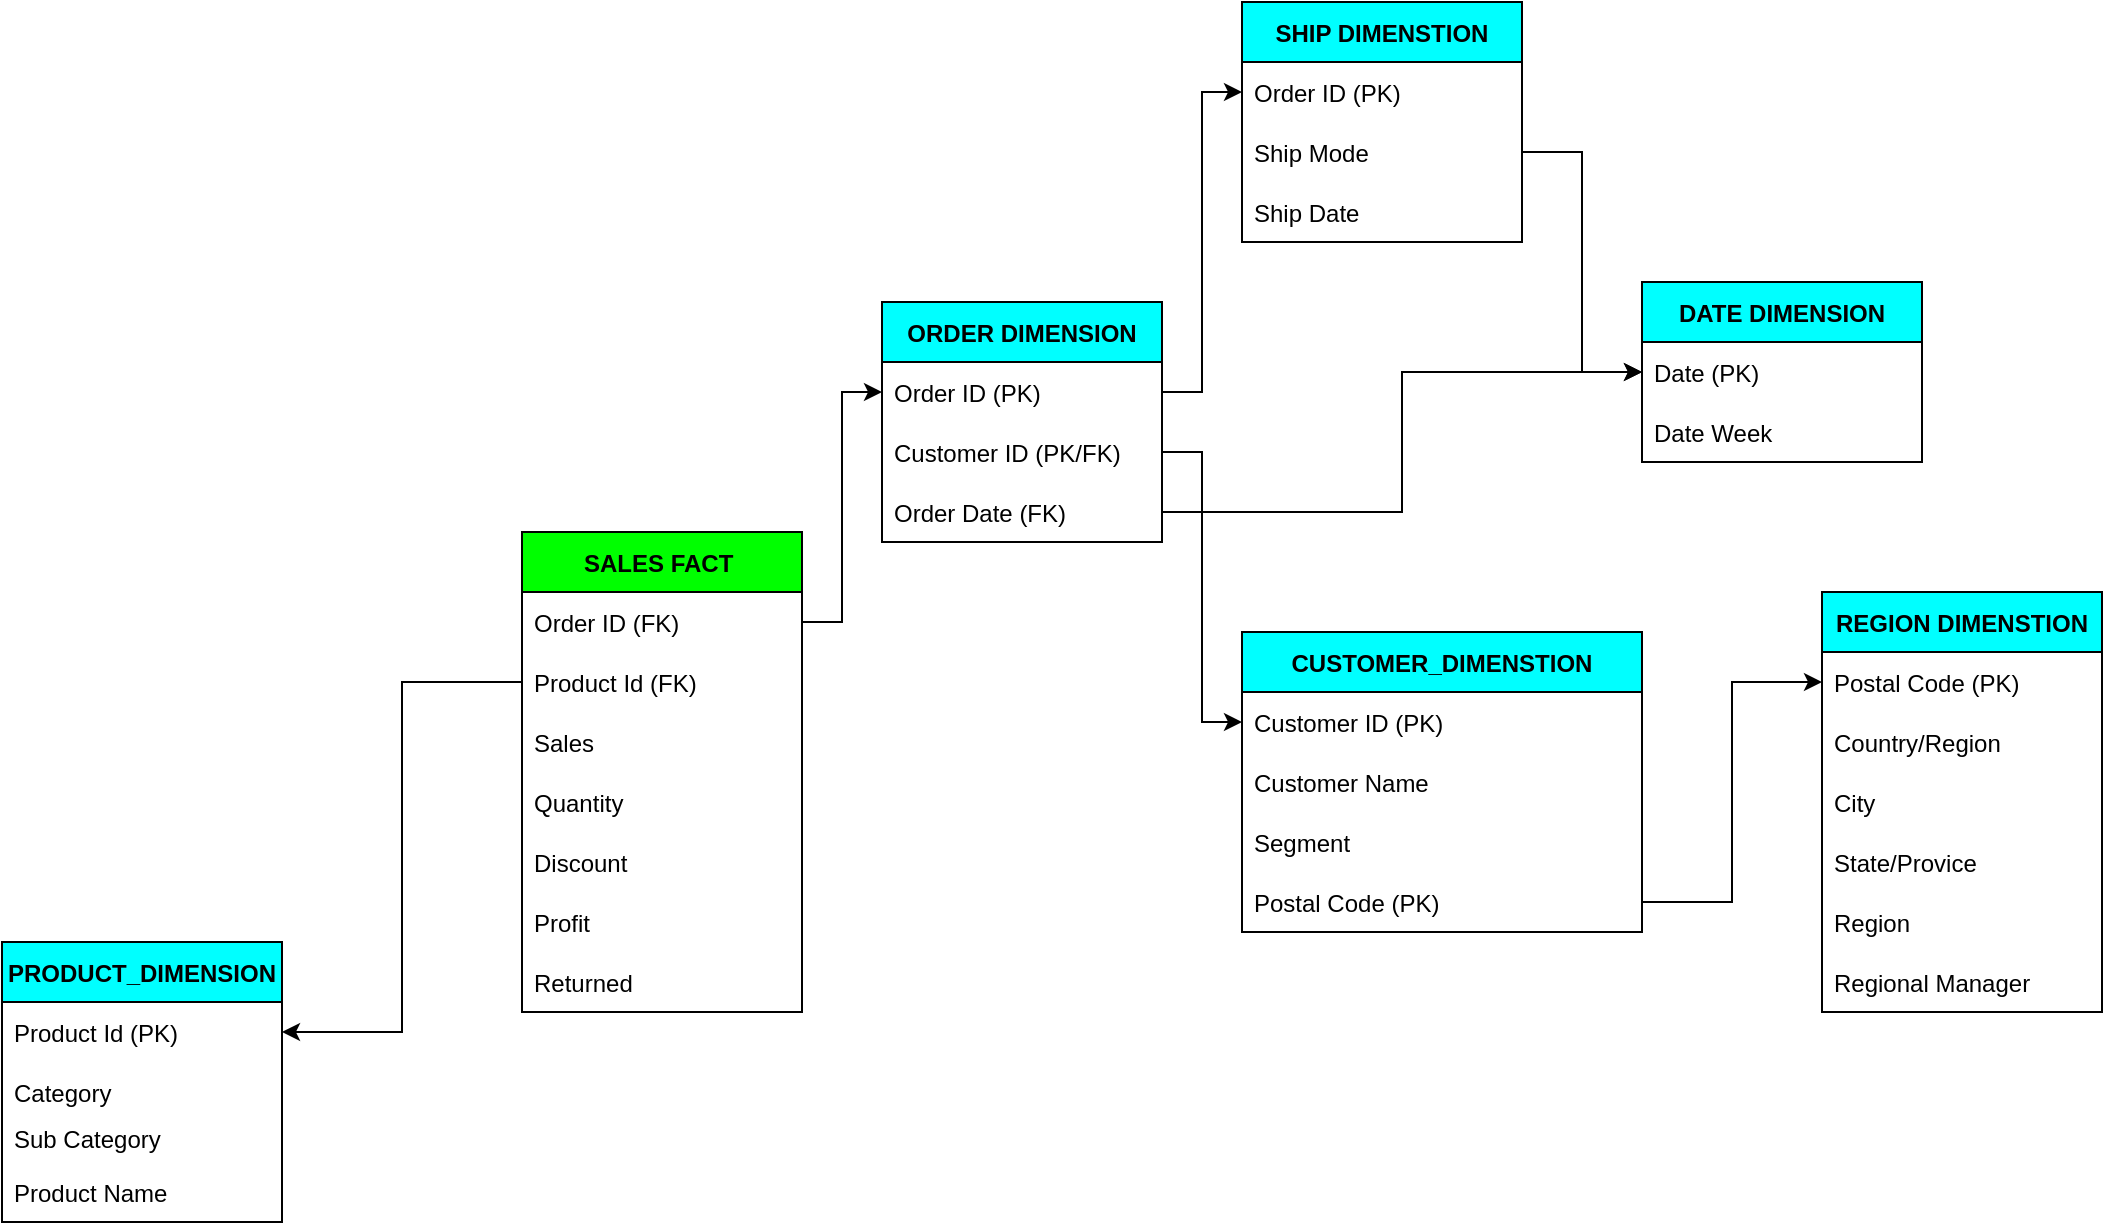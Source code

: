 <mxfile version="20.2.8" type="github">
  <diagram name="Page-1" id="a7904f86-f2b4-8e86-fa97-74104820619b">
    <mxGraphModel dx="1662" dy="1644" grid="1" gridSize="10" guides="1" tooltips="1" connect="1" arrows="1" fold="1" page="1" pageScale="1" pageWidth="1100" pageHeight="850" background="none" math="0" shadow="0">
      <root>
        <mxCell id="0" />
        <mxCell id="1" parent="0" />
        <mxCell id="c_oxZ00EGtiSuAwSzDsa-139" value="ORDER DIMENSION" style="swimlane;fontStyle=1;childLayout=stackLayout;horizontal=1;startSize=30;horizontalStack=0;resizeParent=1;resizeParentMax=0;resizeLast=0;collapsible=1;marginBottom=0;fillColor=#00FFFF;" parent="1" vertex="1">
          <mxGeometry x="450" y="-480" width="140" height="120" as="geometry" />
        </mxCell>
        <mxCell id="c_oxZ00EGtiSuAwSzDsa-140" value="Order ID (PK)" style="text;strokeColor=none;fillColor=none;align=left;verticalAlign=middle;spacingLeft=4;spacingRight=4;overflow=hidden;points=[[0,0.5],[1,0.5]];portConstraint=eastwest;rotatable=0;" parent="c_oxZ00EGtiSuAwSzDsa-139" vertex="1">
          <mxGeometry y="30" width="140" height="30" as="geometry" />
        </mxCell>
        <mxCell id="c_oxZ00EGtiSuAwSzDsa-141" value="Customer ID (PK/FK)" style="text;strokeColor=none;fillColor=none;align=left;verticalAlign=middle;spacingLeft=4;spacingRight=4;overflow=hidden;points=[[0,0.5],[1,0.5]];portConstraint=eastwest;rotatable=0;" parent="c_oxZ00EGtiSuAwSzDsa-139" vertex="1">
          <mxGeometry y="60" width="140" height="30" as="geometry" />
        </mxCell>
        <mxCell id="c_oxZ00EGtiSuAwSzDsa-142" value="Order Date (FK)" style="text;strokeColor=none;fillColor=none;align=left;verticalAlign=middle;spacingLeft=4;spacingRight=4;overflow=hidden;points=[[0,0.5],[1,0.5]];portConstraint=eastwest;rotatable=0;" parent="c_oxZ00EGtiSuAwSzDsa-139" vertex="1">
          <mxGeometry y="90" width="140" height="30" as="geometry" />
        </mxCell>
        <mxCell id="c_oxZ00EGtiSuAwSzDsa-143" value="DATE DIMENSION" style="swimlane;fontStyle=1;childLayout=stackLayout;horizontal=1;startSize=30;horizontalStack=0;resizeParent=1;resizeParentMax=0;resizeLast=0;collapsible=1;marginBottom=0;fillColor=#00FFFF;" parent="1" vertex="1">
          <mxGeometry x="830" y="-490" width="140" height="90" as="geometry" />
        </mxCell>
        <mxCell id="c_oxZ00EGtiSuAwSzDsa-144" value="Date (PK)" style="text;strokeColor=none;fillColor=none;align=left;verticalAlign=middle;spacingLeft=4;spacingRight=4;overflow=hidden;points=[[0,0.5],[1,0.5]];portConstraint=eastwest;rotatable=0;" parent="c_oxZ00EGtiSuAwSzDsa-143" vertex="1">
          <mxGeometry y="30" width="140" height="30" as="geometry" />
        </mxCell>
        <mxCell id="c_oxZ00EGtiSuAwSzDsa-145" value="Date Week" style="text;strokeColor=none;fillColor=none;align=left;verticalAlign=middle;spacingLeft=4;spacingRight=4;overflow=hidden;points=[[0,0.5],[1,0.5]];portConstraint=eastwest;rotatable=0;" parent="c_oxZ00EGtiSuAwSzDsa-143" vertex="1">
          <mxGeometry y="60" width="140" height="30" as="geometry" />
        </mxCell>
        <mxCell id="c_oxZ00EGtiSuAwSzDsa-146" value="SALES FACT " style="swimlane;fontStyle=1;childLayout=stackLayout;horizontal=1;startSize=30;horizontalStack=0;resizeParent=1;resizeParentMax=0;resizeLast=0;collapsible=1;marginBottom=0;fillColor=#00FF00;" parent="1" vertex="1">
          <mxGeometry x="270" y="-365" width="140" height="240" as="geometry" />
        </mxCell>
        <mxCell id="c_oxZ00EGtiSuAwSzDsa-147" value="Order ID (FK)" style="text;strokeColor=none;fillColor=none;align=left;verticalAlign=middle;spacingLeft=4;spacingRight=4;overflow=hidden;points=[[0,0.5],[1,0.5]];portConstraint=eastwest;rotatable=0;" parent="c_oxZ00EGtiSuAwSzDsa-146" vertex="1">
          <mxGeometry y="30" width="140" height="30" as="geometry" />
        </mxCell>
        <mxCell id="c_oxZ00EGtiSuAwSzDsa-148" value="Product Id (FK)" style="text;strokeColor=none;fillColor=none;align=left;verticalAlign=middle;spacingLeft=4;spacingRight=4;overflow=hidden;points=[[0,0.5],[1,0.5]];portConstraint=eastwest;rotatable=0;" parent="c_oxZ00EGtiSuAwSzDsa-146" vertex="1">
          <mxGeometry y="60" width="140" height="30" as="geometry" />
        </mxCell>
        <mxCell id="c_oxZ00EGtiSuAwSzDsa-149" value="Sales" style="text;strokeColor=none;fillColor=none;align=left;verticalAlign=middle;spacingLeft=4;spacingRight=4;overflow=hidden;points=[[0,0.5],[1,0.5]];portConstraint=eastwest;rotatable=0;" parent="c_oxZ00EGtiSuAwSzDsa-146" vertex="1">
          <mxGeometry y="90" width="140" height="30" as="geometry" />
        </mxCell>
        <mxCell id="c_oxZ00EGtiSuAwSzDsa-150" value="Quantity" style="text;strokeColor=none;fillColor=none;align=left;verticalAlign=middle;spacingLeft=4;spacingRight=4;overflow=hidden;points=[[0,0.5],[1,0.5]];portConstraint=eastwest;rotatable=0;" parent="c_oxZ00EGtiSuAwSzDsa-146" vertex="1">
          <mxGeometry y="120" width="140" height="30" as="geometry" />
        </mxCell>
        <mxCell id="c_oxZ00EGtiSuAwSzDsa-151" value="Discount" style="text;strokeColor=none;fillColor=none;align=left;verticalAlign=middle;spacingLeft=4;spacingRight=4;overflow=hidden;points=[[0,0.5],[1,0.5]];portConstraint=eastwest;rotatable=0;" parent="c_oxZ00EGtiSuAwSzDsa-146" vertex="1">
          <mxGeometry y="150" width="140" height="30" as="geometry" />
        </mxCell>
        <mxCell id="c_oxZ00EGtiSuAwSzDsa-152" value="Profit" style="text;strokeColor=none;fillColor=none;align=left;verticalAlign=middle;spacingLeft=4;spacingRight=4;overflow=hidden;points=[[0,0.5],[1,0.5]];portConstraint=eastwest;rotatable=0;" parent="c_oxZ00EGtiSuAwSzDsa-146" vertex="1">
          <mxGeometry y="180" width="140" height="30" as="geometry" />
        </mxCell>
        <mxCell id="c_oxZ00EGtiSuAwSzDsa-153" value="Returned" style="text;strokeColor=none;fillColor=none;align=left;verticalAlign=middle;spacingLeft=4;spacingRight=4;overflow=hidden;points=[[0,0.5],[1,0.5]];portConstraint=eastwest;rotatable=0;" parent="c_oxZ00EGtiSuAwSzDsa-146" vertex="1">
          <mxGeometry y="210" width="140" height="30" as="geometry" />
        </mxCell>
        <mxCell id="c_oxZ00EGtiSuAwSzDsa-154" value="CUSTOMER_DIMENSTION" style="swimlane;fontStyle=1;childLayout=stackLayout;horizontal=1;startSize=30;horizontalStack=0;resizeParent=1;resizeParentMax=0;resizeLast=0;collapsible=1;marginBottom=0;fillColor=#00FFFF;" parent="1" vertex="1">
          <mxGeometry x="630" y="-315" width="200" height="150" as="geometry" />
        </mxCell>
        <mxCell id="c_oxZ00EGtiSuAwSzDsa-155" value="Customer ID (PK)" style="text;strokeColor=none;fillColor=none;align=left;verticalAlign=middle;spacingLeft=4;spacingRight=4;overflow=hidden;points=[[0,0.5],[1,0.5]];portConstraint=eastwest;rotatable=0;" parent="c_oxZ00EGtiSuAwSzDsa-154" vertex="1">
          <mxGeometry y="30" width="200" height="30" as="geometry" />
        </mxCell>
        <mxCell id="c_oxZ00EGtiSuAwSzDsa-156" value="Customer Name" style="text;strokeColor=none;fillColor=none;align=left;verticalAlign=middle;spacingLeft=4;spacingRight=4;overflow=hidden;points=[[0,0.5],[1,0.5]];portConstraint=eastwest;rotatable=0;" parent="c_oxZ00EGtiSuAwSzDsa-154" vertex="1">
          <mxGeometry y="60" width="200" height="30" as="geometry" />
        </mxCell>
        <mxCell id="c_oxZ00EGtiSuAwSzDsa-157" value="Segment " style="text;strokeColor=none;fillColor=none;align=left;verticalAlign=middle;spacingLeft=4;spacingRight=4;overflow=hidden;points=[[0,0.5],[1,0.5]];portConstraint=eastwest;rotatable=0;" parent="c_oxZ00EGtiSuAwSzDsa-154" vertex="1">
          <mxGeometry y="90" width="200" height="30" as="geometry" />
        </mxCell>
        <mxCell id="c_oxZ00EGtiSuAwSzDsa-158" value="Postal Code (PK)" style="text;strokeColor=none;fillColor=none;align=left;verticalAlign=middle;spacingLeft=4;spacingRight=4;overflow=hidden;points=[[0,0.5],[1,0.5]];portConstraint=eastwest;rotatable=0;" parent="c_oxZ00EGtiSuAwSzDsa-154" vertex="1">
          <mxGeometry y="120" width="200" height="30" as="geometry" />
        </mxCell>
        <mxCell id="c_oxZ00EGtiSuAwSzDsa-159" value="PRODUCT_DIMENSION" style="swimlane;fontStyle=1;childLayout=stackLayout;horizontal=1;startSize=30;horizontalStack=0;resizeParent=1;resizeParentMax=0;resizeLast=0;collapsible=1;marginBottom=0;fillColor=#00FFFF;" parent="1" vertex="1">
          <mxGeometry x="10" y="-160" width="140" height="140" as="geometry" />
        </mxCell>
        <mxCell id="c_oxZ00EGtiSuAwSzDsa-160" value="Product Id (PK)" style="text;strokeColor=none;fillColor=none;align=left;verticalAlign=middle;spacingLeft=4;spacingRight=4;overflow=hidden;points=[[0,0.5],[1,0.5]];portConstraint=eastwest;rotatable=0;" parent="c_oxZ00EGtiSuAwSzDsa-159" vertex="1">
          <mxGeometry y="30" width="140" height="30" as="geometry" />
        </mxCell>
        <mxCell id="c_oxZ00EGtiSuAwSzDsa-161" value="Category" style="text;strokeColor=none;fillColor=none;align=left;verticalAlign=middle;spacingLeft=4;spacingRight=4;overflow=hidden;points=[[0,0.5],[1,0.5]];portConstraint=eastwest;rotatable=0;" parent="c_oxZ00EGtiSuAwSzDsa-159" vertex="1">
          <mxGeometry y="60" width="140" height="30" as="geometry" />
        </mxCell>
        <mxCell id="c_oxZ00EGtiSuAwSzDsa-162" value="Sub Category&#xa;" style="text;strokeColor=none;fillColor=none;align=left;verticalAlign=middle;spacingLeft=4;spacingRight=4;overflow=hidden;points=[[0,0.5],[1,0.5]];portConstraint=eastwest;rotatable=0;" parent="c_oxZ00EGtiSuAwSzDsa-159" vertex="1">
          <mxGeometry y="90" width="140" height="20" as="geometry" />
        </mxCell>
        <mxCell id="c_oxZ00EGtiSuAwSzDsa-163" value="Product Name" style="text;strokeColor=none;fillColor=none;align=left;verticalAlign=middle;spacingLeft=4;spacingRight=4;overflow=hidden;points=[[0,0.5],[1,0.5]];portConstraint=eastwest;rotatable=0;" parent="c_oxZ00EGtiSuAwSzDsa-159" vertex="1">
          <mxGeometry y="110" width="140" height="30" as="geometry" />
        </mxCell>
        <mxCell id="c_oxZ00EGtiSuAwSzDsa-164" style="edgeStyle=orthogonalEdgeStyle;rounded=0;orthogonalLoop=1;jettySize=auto;html=1;" parent="1" source="c_oxZ00EGtiSuAwSzDsa-148" target="c_oxZ00EGtiSuAwSzDsa-160" edge="1">
          <mxGeometry relative="1" as="geometry" />
        </mxCell>
        <mxCell id="c_oxZ00EGtiSuAwSzDsa-165" value="REGION DIMENSTION" style="swimlane;fontStyle=1;childLayout=stackLayout;horizontal=1;startSize=30;horizontalStack=0;resizeParent=1;resizeParentMax=0;resizeLast=0;collapsible=1;marginBottom=0;fillColor=#00FFFF;" parent="1" vertex="1">
          <mxGeometry x="920" y="-335" width="140" height="210" as="geometry" />
        </mxCell>
        <mxCell id="c_oxZ00EGtiSuAwSzDsa-166" value="Postal Code (PK)" style="text;strokeColor=none;fillColor=none;align=left;verticalAlign=middle;spacingLeft=4;spacingRight=4;overflow=hidden;points=[[0,0.5],[1,0.5]];portConstraint=eastwest;rotatable=0;" parent="c_oxZ00EGtiSuAwSzDsa-165" vertex="1">
          <mxGeometry y="30" width="140" height="30" as="geometry" />
        </mxCell>
        <mxCell id="c_oxZ00EGtiSuAwSzDsa-167" value="Country/Region" style="text;strokeColor=none;fillColor=none;align=left;verticalAlign=middle;spacingLeft=4;spacingRight=4;overflow=hidden;points=[[0,0.5],[1,0.5]];portConstraint=eastwest;rotatable=0;" parent="c_oxZ00EGtiSuAwSzDsa-165" vertex="1">
          <mxGeometry y="60" width="140" height="30" as="geometry" />
        </mxCell>
        <mxCell id="c_oxZ00EGtiSuAwSzDsa-168" value="City " style="text;strokeColor=none;fillColor=none;align=left;verticalAlign=middle;spacingLeft=4;spacingRight=4;overflow=hidden;points=[[0,0.5],[1,0.5]];portConstraint=eastwest;rotatable=0;" parent="c_oxZ00EGtiSuAwSzDsa-165" vertex="1">
          <mxGeometry y="90" width="140" height="30" as="geometry" />
        </mxCell>
        <mxCell id="c_oxZ00EGtiSuAwSzDsa-169" value="State/Provice" style="text;strokeColor=none;fillColor=none;align=left;verticalAlign=middle;spacingLeft=4;spacingRight=4;overflow=hidden;points=[[0,0.5],[1,0.5]];portConstraint=eastwest;rotatable=0;" parent="c_oxZ00EGtiSuAwSzDsa-165" vertex="1">
          <mxGeometry y="120" width="140" height="30" as="geometry" />
        </mxCell>
        <mxCell id="c_oxZ00EGtiSuAwSzDsa-170" value="Region" style="text;strokeColor=none;fillColor=none;align=left;verticalAlign=middle;spacingLeft=4;spacingRight=4;overflow=hidden;points=[[0,0.5],[1,0.5]];portConstraint=eastwest;rotatable=0;" parent="c_oxZ00EGtiSuAwSzDsa-165" vertex="1">
          <mxGeometry y="150" width="140" height="30" as="geometry" />
        </mxCell>
        <mxCell id="c_oxZ00EGtiSuAwSzDsa-171" value="Regional Manager" style="text;strokeColor=none;fillColor=none;align=left;verticalAlign=middle;spacingLeft=4;spacingRight=4;overflow=hidden;points=[[0,0.5],[1,0.5]];portConstraint=eastwest;rotatable=0;" parent="c_oxZ00EGtiSuAwSzDsa-165" vertex="1">
          <mxGeometry y="180" width="140" height="30" as="geometry" />
        </mxCell>
        <mxCell id="c_oxZ00EGtiSuAwSzDsa-172" value="SHIP DIMENSTION" style="swimlane;fontStyle=1;childLayout=stackLayout;horizontal=1;startSize=30;horizontalStack=0;resizeParent=1;resizeParentMax=0;resizeLast=0;collapsible=1;marginBottom=0;fillColor=#00FFFF;" parent="1" vertex="1">
          <mxGeometry x="630" y="-630" width="140" height="120" as="geometry">
            <mxRectangle x="2270" y="460" width="150" height="30" as="alternateBounds" />
          </mxGeometry>
        </mxCell>
        <mxCell id="c_oxZ00EGtiSuAwSzDsa-173" value="Order ID (PK)" style="text;strokeColor=none;fillColor=none;align=left;verticalAlign=middle;spacingLeft=4;spacingRight=4;overflow=hidden;points=[[0,0.5],[1,0.5]];portConstraint=eastwest;rotatable=0;" parent="c_oxZ00EGtiSuAwSzDsa-172" vertex="1">
          <mxGeometry y="30" width="140" height="30" as="geometry" />
        </mxCell>
        <mxCell id="c_oxZ00EGtiSuAwSzDsa-174" value="Ship Mode " style="text;strokeColor=none;fillColor=none;align=left;verticalAlign=middle;spacingLeft=4;spacingRight=4;overflow=hidden;points=[[0,0.5],[1,0.5]];portConstraint=eastwest;rotatable=0;" parent="c_oxZ00EGtiSuAwSzDsa-172" vertex="1">
          <mxGeometry y="60" width="140" height="30" as="geometry" />
        </mxCell>
        <mxCell id="c_oxZ00EGtiSuAwSzDsa-175" value="Ship Date" style="text;strokeColor=none;fillColor=none;align=left;verticalAlign=middle;spacingLeft=4;spacingRight=4;overflow=hidden;points=[[0,0.5],[1,0.5]];portConstraint=eastwest;rotatable=0;" parent="c_oxZ00EGtiSuAwSzDsa-172" vertex="1">
          <mxGeometry y="90" width="140" height="30" as="geometry" />
        </mxCell>
        <mxCell id="c_oxZ00EGtiSuAwSzDsa-176" style="edgeStyle=orthogonalEdgeStyle;rounded=0;orthogonalLoop=1;jettySize=auto;html=1;" parent="1" source="c_oxZ00EGtiSuAwSzDsa-147" target="c_oxZ00EGtiSuAwSzDsa-140" edge="1">
          <mxGeometry relative="1" as="geometry" />
        </mxCell>
        <mxCell id="c_oxZ00EGtiSuAwSzDsa-177" style="edgeStyle=orthogonalEdgeStyle;rounded=0;orthogonalLoop=1;jettySize=auto;html=1;" parent="1" source="c_oxZ00EGtiSuAwSzDsa-158" target="c_oxZ00EGtiSuAwSzDsa-166" edge="1">
          <mxGeometry relative="1" as="geometry" />
        </mxCell>
        <mxCell id="c_oxZ00EGtiSuAwSzDsa-178" style="edgeStyle=orthogonalEdgeStyle;rounded=0;orthogonalLoop=1;jettySize=auto;html=1;" parent="1" source="c_oxZ00EGtiSuAwSzDsa-140" target="c_oxZ00EGtiSuAwSzDsa-173" edge="1">
          <mxGeometry relative="1" as="geometry" />
        </mxCell>
        <mxCell id="c_oxZ00EGtiSuAwSzDsa-179" style="edgeStyle=orthogonalEdgeStyle;rounded=0;orthogonalLoop=1;jettySize=auto;html=1;" parent="1" source="c_oxZ00EGtiSuAwSzDsa-141" target="c_oxZ00EGtiSuAwSzDsa-155" edge="1">
          <mxGeometry relative="1" as="geometry" />
        </mxCell>
        <mxCell id="c_oxZ00EGtiSuAwSzDsa-180" style="edgeStyle=orthogonalEdgeStyle;rounded=0;orthogonalLoop=1;jettySize=auto;html=1;entryX=0;entryY=0.5;entryDx=0;entryDy=0;" parent="1" source="c_oxZ00EGtiSuAwSzDsa-174" target="c_oxZ00EGtiSuAwSzDsa-144" edge="1">
          <mxGeometry relative="1" as="geometry" />
        </mxCell>
        <mxCell id="c_oxZ00EGtiSuAwSzDsa-181" style="edgeStyle=orthogonalEdgeStyle;rounded=0;orthogonalLoop=1;jettySize=auto;html=1;" parent="1" source="c_oxZ00EGtiSuAwSzDsa-142" target="c_oxZ00EGtiSuAwSzDsa-144" edge="1">
          <mxGeometry relative="1" as="geometry" />
        </mxCell>
      </root>
    </mxGraphModel>
  </diagram>
</mxfile>
